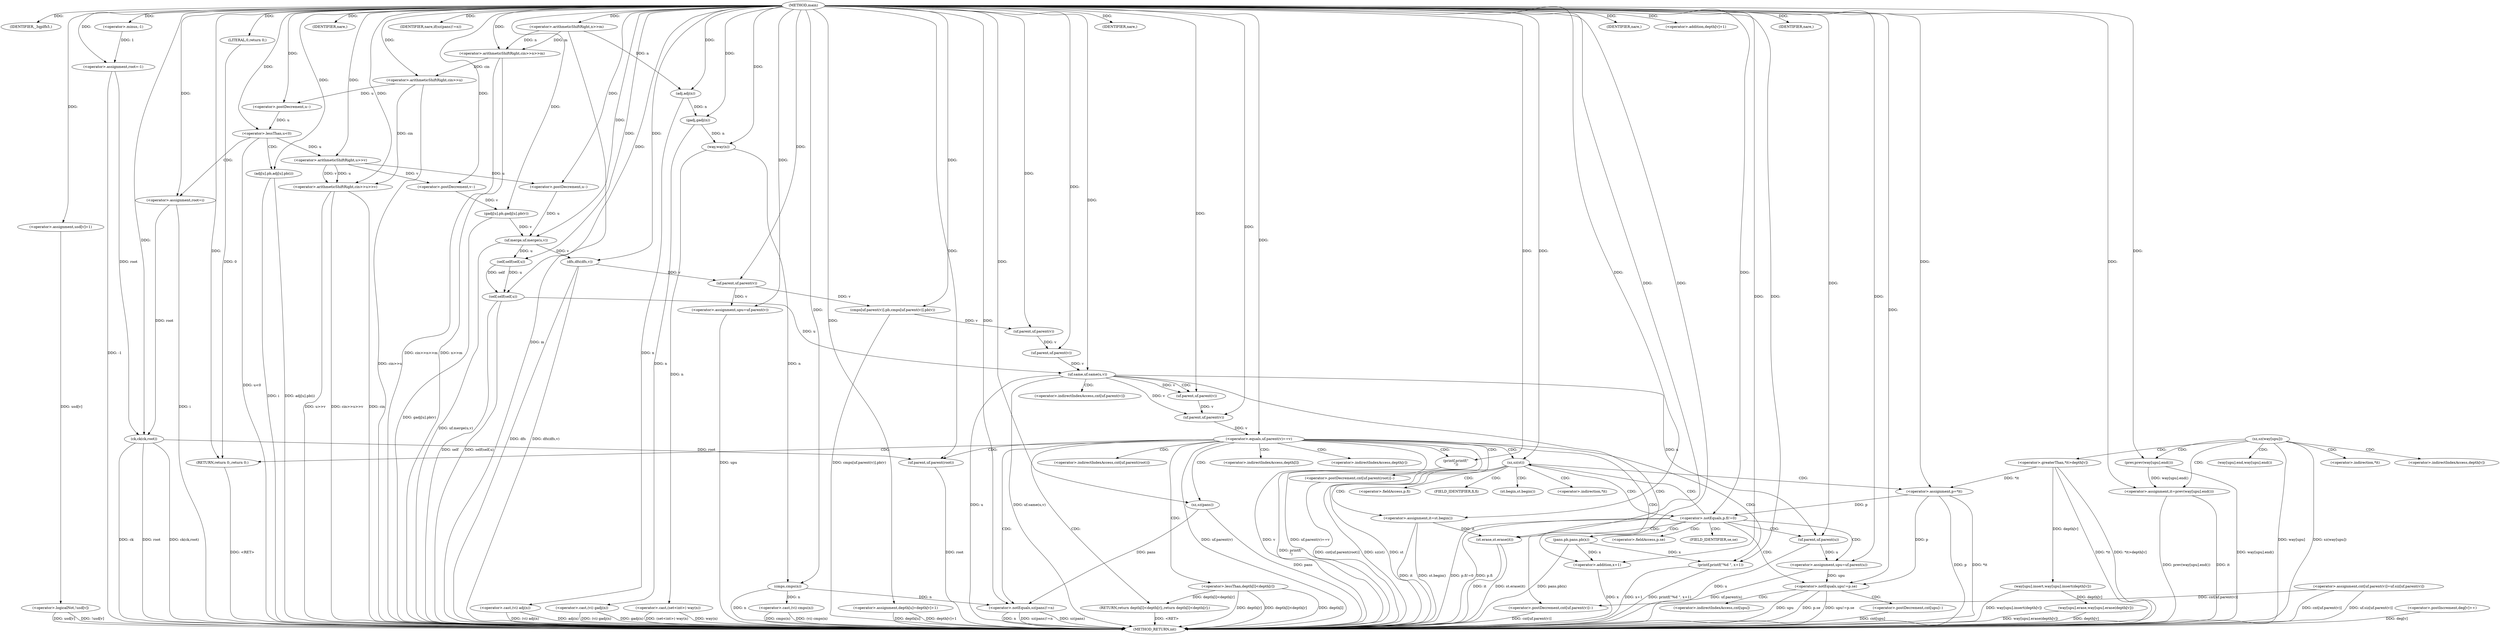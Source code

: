 digraph "main" {  
"1000235" [label = "(METHOD,main)" ]
"1000508" [label = "(METHOD_RETURN,int)" ]
"1000237" [label = "(IDENTIFIER,_3qplfh5,)" ]
"1000240" [label = "(<operator>.arithmeticShiftRight,cin>>n>>m)" ]
"1000246" [label = "(<operator>.assignment,root=-1)" ]
"1000250" [label = "(<operator>.cast,(vi) adj(n))" ]
"1000272" [label = "(<operator>.cast,(vi) gadj(n))" ]
"1000341" [label = "(<operator>.cast,(set<int>) way(n))" ]
"1000384" [label = "(ck,ck(ck,root))" ]
"1000387" [label = "(<operator>.cast,(vi) cmps(n))" ]
"1000439" [label = "(<operator>.postDecrement,cnt[uf.parent(root)]--)" ]
"1000504" [label = "(printf,printf(\"\n\"))" ]
"1000506" [label = "(RETURN,return 0;,return 0;)" ]
"1000256" [label = "(<operator>.arithmeticShiftRight,cin>>u)" ]
"1000259" [label = "(<operator>.postDecrement,u--)" ]
"1000279" [label = "(<operator>.arithmeticShiftRight,cin>>u>>v)" ]
"1000289" [label = "(gadj[u].pb,gadj[u].pb(v))" ]
"1000291" [label = "(<operator>.postIncrement,deg[v]++)" ]
"1000299" [label = "(<operator>.assignment,usd[v]=1)" ]
"1000328" [label = "(IDENTIFIER,nare,)" ]
"1000347" [label = "(<operator>.assignment,upu=uf.parent(v))" ]
"1000371" [label = "(way[upu].insert,way[upu].insert(depth[v]))" ]
"1000380" [label = "(way[upu].erase,way[upu].erase(depth[v]))" ]
"1000446" [label = "(sz,sz(st))" ]
"1000492" [label = "(<operator>.notEquals,sz(pans)!=n)" ]
"1000496" [label = "(IDENTIFIER,nare,if(sz(pans)!=n))" ]
"1000499" [label = "(printf,printf(\"%d \", x+1))" ]
"1000507" [label = "(LITERAL,0,return 0;)" ]
"1000242" [label = "(<operator>.arithmeticShiftRight,n>>m)" ]
"1000248" [label = "(<operator>.minus,-1)" ]
"1000252" [label = "(adj,adj(n))" ]
"1000262" [label = "(<operator>.lessThan,u<0)" ]
"1000265" [label = "(<operator>.assignment,root=i)" ]
"1000274" [label = "(gadj,gadj(n))" ]
"1000285" [label = "(<operator>.postDecrement,u--)" ]
"1000287" [label = "(<operator>.postDecrement,v--)" ]
"1000312" [label = "(uf.merge,uf.merge(u,v))" ]
"1000315" [label = "(<operator>.assignment,depth[u]=depth[v]+1)" ]
"1000324" [label = "(self,self(self,u))" ]
"1000330" [label = "(dfs,dfs(dfs,v))" ]
"1000335" [label = "(<operator>.logicalNot,!usd[v])" ]
"1000343" [label = "(way,way(n))" ]
"1000352" [label = "(sz,sz(way[upu]))" ]
"1000377" [label = "(self,self(self,u))" ]
"1000389" [label = "(cmps,cmps(n))" ]
"1000395" [label = "(cmps[uf.parent(v)].pb,cmps[uf.parent(v)].pb(v))" ]
"1000397" [label = "(<operator>.assignment,cnt[uf.parent(v)]=uf.siz[uf.parent(v)])" ]
"1000450" [label = "(<operator>.assignment,it=st.begin())" ]
"1000454" [label = "(<operator>.assignment,p=*it)" ]
"1000465" [label = "(st.erase,st.erase(it))" ]
"1000269" [label = "(adj[u].pb,adj[u].pb(i))" ]
"1000281" [label = "(<operator>.arithmeticShiftRight,u>>v)" ]
"1000340" [label = "(IDENTIFIER,nare,)" ]
"1000349" [label = "(uf.parent,uf.parent(v))" ]
"1000358" [label = "(<operator>.assignment,it=prev(way[upu].end()))" ]
"1000422" [label = "(<operator>.equals,uf.parent(v)==v)" ]
"1000442" [label = "(uf.parent,uf.parent(root))" ]
"1000459" [label = "(<operator>.notEquals,p.fi!=0)" ]
"1000469" [label = "(pans.pb,pans.pb(x))" ]
"1000493" [label = "(sz,sz(pans))" ]
"1000501" [label = "(<operator>.addition,x+1)" ]
"1000311" [label = "(IDENTIFIER,nare,)" ]
"1000319" [label = "(<operator>.addition,depth[v]+1)" ]
"1000363" [label = "(<operator>.greaterThan,*it>depth[v])" ]
"1000412" [label = "(uf.same,uf.same(u,v))" ]
"1000415" [label = "(<operator>.postDecrement,cnt[uf.parent(v)]--)" ]
"1000474" [label = "(<operator>.assignment,upu=uf.parent(u))" ]
"1000360" [label = "(prev,prev(way[upu].end()))" ]
"1000370" [label = "(IDENTIFIER,nare,)" ]
"1000400" [label = "(uf.parent,uf.parent(v))" ]
"1000406" [label = "(uf.parent,uf.parent(v))" ]
"1000423" [label = "(uf.parent,uf.parent(v))" ]
"1000428" [label = "(RETURN,return depth[l]<depth[r];,return depth[l]<depth[r];)" ]
"1000479" [label = "(<operator>.notEquals,upu!=p.se)" ]
"1000429" [label = "(<operator>.lessThan,depth[l]<depth[r])" ]
"1000476" [label = "(uf.parent,uf.parent(u))" ]
"1000486" [label = "(<operator>.postDecrement,cnt[upu]--)" ]
"1000418" [label = "(uf.parent,uf.parent(v))" ]
"1000440" [label = "(<operator>.indirectIndexAccess,cnt[uf.parent(root)])" ]
"1000452" [label = "(st.begin,st.begin())" ]
"1000456" [label = "(<operator>.indirection,*it)" ]
"1000460" [label = "(<operator>.fieldAccess,p.fi)" ]
"1000361" [label = "(way[upu].end,way[upu].end())" ]
"1000364" [label = "(<operator>.indirection,*it)" ]
"1000366" [label = "(<operator>.indirectIndexAccess,depth[v])" ]
"1000416" [label = "(<operator>.indirectIndexAccess,cnt[uf.parent(v)])" ]
"1000462" [label = "(FIELD_IDENTIFIER,fi,fi)" ]
"1000481" [label = "(<operator>.fieldAccess,p.se)" ]
"1000430" [label = "(<operator>.indirectIndexAccess,depth[l])" ]
"1000433" [label = "(<operator>.indirectIndexAccess,depth[r])" ]
"1000483" [label = "(FIELD_IDENTIFIER,se,se)" ]
"1000487" [label = "(<operator>.indirectIndexAccess,cnt[upu])" ]
  "1000506" -> "1000508"  [ label = "DDG: <RET>"] 
  "1000428" -> "1000508"  [ label = "DDG: <RET>"] 
  "1000242" -> "1000508"  [ label = "DDG: m"] 
  "1000240" -> "1000508"  [ label = "DDG: n>>m"] 
  "1000240" -> "1000508"  [ label = "DDG: cin>>n>>m"] 
  "1000246" -> "1000508"  [ label = "DDG: -1"] 
  "1000250" -> "1000508"  [ label = "DDG: adj(n)"] 
  "1000250" -> "1000508"  [ label = "DDG: (vi) adj(n)"] 
  "1000256" -> "1000508"  [ label = "DDG: cin>>u"] 
  "1000262" -> "1000508"  [ label = "DDG: u<0"] 
  "1000269" -> "1000508"  [ label = "DDG: i"] 
  "1000269" -> "1000508"  [ label = "DDG: adj[u].pb(i)"] 
  "1000265" -> "1000508"  [ label = "DDG: i"] 
  "1000272" -> "1000508"  [ label = "DDG: gadj(n)"] 
  "1000272" -> "1000508"  [ label = "DDG: (vi) gadj(n)"] 
  "1000279" -> "1000508"  [ label = "DDG: cin"] 
  "1000279" -> "1000508"  [ label = "DDG: u>>v"] 
  "1000279" -> "1000508"  [ label = "DDG: cin>>u>>v"] 
  "1000289" -> "1000508"  [ label = "DDG: gadj[u].pb(v)"] 
  "1000291" -> "1000508"  [ label = "DDG: deg[v]"] 
  "1000312" -> "1000508"  [ label = "DDG: uf.merge(u,v)"] 
  "1000315" -> "1000508"  [ label = "DDG: depth[u]"] 
  "1000315" -> "1000508"  [ label = "DDG: depth[v]+1"] 
  "1000330" -> "1000508"  [ label = "DDG: dfs(dfs,v)"] 
  "1000335" -> "1000508"  [ label = "DDG: usd[v]"] 
  "1000335" -> "1000508"  [ label = "DDG: !usd[v]"] 
  "1000341" -> "1000508"  [ label = "DDG: way(n)"] 
  "1000341" -> "1000508"  [ label = "DDG: (set<int>) way(n)"] 
  "1000347" -> "1000508"  [ label = "DDG: upu"] 
  "1000352" -> "1000508"  [ label = "DDG: way[upu]"] 
  "1000352" -> "1000508"  [ label = "DDG: sz(way[upu])"] 
  "1000358" -> "1000508"  [ label = "DDG: it"] 
  "1000360" -> "1000508"  [ label = "DDG: way[upu].end()"] 
  "1000358" -> "1000508"  [ label = "DDG: prev(way[upu].end())"] 
  "1000363" -> "1000508"  [ label = "DDG: *it"] 
  "1000363" -> "1000508"  [ label = "DDG: *it>depth[v]"] 
  "1000371" -> "1000508"  [ label = "DDG: way[upu].insert(depth[v])"] 
  "1000377" -> "1000508"  [ label = "DDG: self"] 
  "1000377" -> "1000508"  [ label = "DDG: self(self,u)"] 
  "1000380" -> "1000508"  [ label = "DDG: depth[v]"] 
  "1000380" -> "1000508"  [ label = "DDG: way[upu].erase(depth[v])"] 
  "1000384" -> "1000508"  [ label = "DDG: root"] 
  "1000384" -> "1000508"  [ label = "DDG: ck(ck,root)"] 
  "1000389" -> "1000508"  [ label = "DDG: n"] 
  "1000387" -> "1000508"  [ label = "DDG: cmps(n)"] 
  "1000387" -> "1000508"  [ label = "DDG: (vi) cmps(n)"] 
  "1000395" -> "1000508"  [ label = "DDG: cmps[uf.parent(v)].pb(v)"] 
  "1000397" -> "1000508"  [ label = "DDG: cnt[uf.parent(v)]"] 
  "1000397" -> "1000508"  [ label = "DDG: uf.siz[uf.parent(v)]"] 
  "1000412" -> "1000508"  [ label = "DDG: u"] 
  "1000412" -> "1000508"  [ label = "DDG: uf.same(u,v)"] 
  "1000415" -> "1000508"  [ label = "DDG: cnt[uf.parent(v)]"] 
  "1000422" -> "1000508"  [ label = "DDG: uf.parent(v)"] 
  "1000422" -> "1000508"  [ label = "DDG: v"] 
  "1000422" -> "1000508"  [ label = "DDG: uf.parent(v)==v"] 
  "1000442" -> "1000508"  [ label = "DDG: root"] 
  "1000439" -> "1000508"  [ label = "DDG: cnt[uf.parent(root)]"] 
  "1000446" -> "1000508"  [ label = "DDG: st"] 
  "1000446" -> "1000508"  [ label = "DDG: sz(st)"] 
  "1000450" -> "1000508"  [ label = "DDG: it"] 
  "1000450" -> "1000508"  [ label = "DDG: st.begin()"] 
  "1000454" -> "1000508"  [ label = "DDG: p"] 
  "1000454" -> "1000508"  [ label = "DDG: *it"] 
  "1000459" -> "1000508"  [ label = "DDG: p.fi"] 
  "1000459" -> "1000508"  [ label = "DDG: p.fi!=0"] 
  "1000465" -> "1000508"  [ label = "DDG: it"] 
  "1000465" -> "1000508"  [ label = "DDG: st.erase(it)"] 
  "1000469" -> "1000508"  [ label = "DDG: pans.pb(x)"] 
  "1000476" -> "1000508"  [ label = "DDG: u"] 
  "1000474" -> "1000508"  [ label = "DDG: uf.parent(u)"] 
  "1000479" -> "1000508"  [ label = "DDG: upu"] 
  "1000479" -> "1000508"  [ label = "DDG: p.se"] 
  "1000479" -> "1000508"  [ label = "DDG: upu!=p.se"] 
  "1000486" -> "1000508"  [ label = "DDG: cnt[upu]"] 
  "1000493" -> "1000508"  [ label = "DDG: pans"] 
  "1000492" -> "1000508"  [ label = "DDG: sz(pans)"] 
  "1000492" -> "1000508"  [ label = "DDG: n"] 
  "1000492" -> "1000508"  [ label = "DDG: sz(pans)!=n"] 
  "1000501" -> "1000508"  [ label = "DDG: x"] 
  "1000499" -> "1000508"  [ label = "DDG: x+1"] 
  "1000499" -> "1000508"  [ label = "DDG: printf(\"%d \", x+1)"] 
  "1000504" -> "1000508"  [ label = "DDG: printf(\"\n\")"] 
  "1000429" -> "1000508"  [ label = "DDG: depth[l]"] 
  "1000429" -> "1000508"  [ label = "DDG: depth[r]"] 
  "1000429" -> "1000508"  [ label = "DDG: depth[l]<depth[r]"] 
  "1000330" -> "1000508"  [ label = "DDG: dfs"] 
  "1000384" -> "1000508"  [ label = "DDG: ck"] 
  "1000235" -> "1000237"  [ label = "DDG: "] 
  "1000248" -> "1000246"  [ label = "DDG: 1"] 
  "1000507" -> "1000506"  [ label = "DDG: 0"] 
  "1000235" -> "1000506"  [ label = "DDG: "] 
  "1000235" -> "1000240"  [ label = "DDG: "] 
  "1000242" -> "1000240"  [ label = "DDG: n"] 
  "1000242" -> "1000240"  [ label = "DDG: m"] 
  "1000235" -> "1000246"  [ label = "DDG: "] 
  "1000252" -> "1000250"  [ label = "DDG: n"] 
  "1000274" -> "1000272"  [ label = "DDG: n"] 
  "1000235" -> "1000299"  [ label = "DDG: "] 
  "1000235" -> "1000328"  [ label = "DDG: "] 
  "1000343" -> "1000341"  [ label = "DDG: n"] 
  "1000349" -> "1000347"  [ label = "DDG: v"] 
  "1000235" -> "1000384"  [ label = "DDG: "] 
  "1000246" -> "1000384"  [ label = "DDG: root"] 
  "1000265" -> "1000384"  [ label = "DDG: root"] 
  "1000389" -> "1000387"  [ label = "DDG: n"] 
  "1000235" -> "1000496"  [ label = "DDG: "] 
  "1000235" -> "1000504"  [ label = "DDG: "] 
  "1000235" -> "1000507"  [ label = "DDG: "] 
  "1000235" -> "1000242"  [ label = "DDG: "] 
  "1000235" -> "1000248"  [ label = "DDG: "] 
  "1000242" -> "1000252"  [ label = "DDG: n"] 
  "1000235" -> "1000252"  [ label = "DDG: "] 
  "1000240" -> "1000256"  [ label = "DDG: cin"] 
  "1000235" -> "1000256"  [ label = "DDG: "] 
  "1000256" -> "1000259"  [ label = "DDG: u"] 
  "1000235" -> "1000259"  [ label = "DDG: "] 
  "1000235" -> "1000265"  [ label = "DDG: "] 
  "1000252" -> "1000274"  [ label = "DDG: n"] 
  "1000235" -> "1000274"  [ label = "DDG: "] 
  "1000256" -> "1000279"  [ label = "DDG: cin"] 
  "1000235" -> "1000279"  [ label = "DDG: "] 
  "1000281" -> "1000279"  [ label = "DDG: v"] 
  "1000281" -> "1000279"  [ label = "DDG: u"] 
  "1000287" -> "1000289"  [ label = "DDG: v"] 
  "1000235" -> "1000289"  [ label = "DDG: "] 
  "1000235" -> "1000315"  [ label = "DDG: "] 
  "1000274" -> "1000343"  [ label = "DDG: n"] 
  "1000235" -> "1000343"  [ label = "DDG: "] 
  "1000235" -> "1000347"  [ label = "DDG: "] 
  "1000363" -> "1000371"  [ label = "DDG: depth[v]"] 
  "1000371" -> "1000380"  [ label = "DDG: depth[v]"] 
  "1000343" -> "1000389"  [ label = "DDG: n"] 
  "1000235" -> "1000389"  [ label = "DDG: "] 
  "1000235" -> "1000446"  [ label = "DDG: "] 
  "1000235" -> "1000450"  [ label = "DDG: "] 
  "1000363" -> "1000454"  [ label = "DDG: *it"] 
  "1000493" -> "1000492"  [ label = "DDG: pans"] 
  "1000389" -> "1000492"  [ label = "DDG: n"] 
  "1000235" -> "1000492"  [ label = "DDG: "] 
  "1000235" -> "1000499"  [ label = "DDG: "] 
  "1000469" -> "1000499"  [ label = "DDG: x"] 
  "1000259" -> "1000262"  [ label = "DDG: u"] 
  "1000235" -> "1000262"  [ label = "DDG: "] 
  "1000262" -> "1000281"  [ label = "DDG: u"] 
  "1000235" -> "1000281"  [ label = "DDG: "] 
  "1000281" -> "1000285"  [ label = "DDG: u"] 
  "1000235" -> "1000285"  [ label = "DDG: "] 
  "1000281" -> "1000287"  [ label = "DDG: v"] 
  "1000235" -> "1000287"  [ label = "DDG: "] 
  "1000285" -> "1000312"  [ label = "DDG: u"] 
  "1000235" -> "1000312"  [ label = "DDG: "] 
  "1000289" -> "1000312"  [ label = "DDG: v"] 
  "1000235" -> "1000324"  [ label = "DDG: "] 
  "1000312" -> "1000324"  [ label = "DDG: u"] 
  "1000235" -> "1000330"  [ label = "DDG: "] 
  "1000312" -> "1000330"  [ label = "DDG: v"] 
  "1000299" -> "1000335"  [ label = "DDG: usd[v]"] 
  "1000235" -> "1000340"  [ label = "DDG: "] 
  "1000330" -> "1000349"  [ label = "DDG: v"] 
  "1000235" -> "1000349"  [ label = "DDG: "] 
  "1000360" -> "1000358"  [ label = "DDG: way[upu].end()"] 
  "1000324" -> "1000377"  [ label = "DDG: self"] 
  "1000235" -> "1000377"  [ label = "DDG: "] 
  "1000324" -> "1000377"  [ label = "DDG: u"] 
  "1000349" -> "1000395"  [ label = "DDG: v"] 
  "1000235" -> "1000395"  [ label = "DDG: "] 
  "1000384" -> "1000442"  [ label = "DDG: root"] 
  "1000235" -> "1000442"  [ label = "DDG: "] 
  "1000235" -> "1000454"  [ label = "DDG: "] 
  "1000450" -> "1000465"  [ label = "DDG: it"] 
  "1000235" -> "1000465"  [ label = "DDG: "] 
  "1000235" -> "1000493"  [ label = "DDG: "] 
  "1000469" -> "1000501"  [ label = "DDG: x"] 
  "1000235" -> "1000501"  [ label = "DDG: "] 
  "1000235" -> "1000269"  [ label = "DDG: "] 
  "1000235" -> "1000311"  [ label = "DDG: "] 
  "1000235" -> "1000319"  [ label = "DDG: "] 
  "1000235" -> "1000358"  [ label = "DDG: "] 
  "1000423" -> "1000422"  [ label = "DDG: v"] 
  "1000235" -> "1000422"  [ label = "DDG: "] 
  "1000454" -> "1000459"  [ label = "DDG: p"] 
  "1000235" -> "1000459"  [ label = "DDG: "] 
  "1000235" -> "1000469"  [ label = "DDG: "] 
  "1000476" -> "1000474"  [ label = "DDG: u"] 
  "1000235" -> "1000360"  [ label = "DDG: "] 
  "1000235" -> "1000370"  [ label = "DDG: "] 
  "1000395" -> "1000400"  [ label = "DDG: v"] 
  "1000235" -> "1000400"  [ label = "DDG: "] 
  "1000400" -> "1000406"  [ label = "DDG: v"] 
  "1000235" -> "1000406"  [ label = "DDG: "] 
  "1000377" -> "1000412"  [ label = "DDG: u"] 
  "1000235" -> "1000412"  [ label = "DDG: "] 
  "1000406" -> "1000412"  [ label = "DDG: v"] 
  "1000397" -> "1000415"  [ label = "DDG: cnt[uf.parent(v)]"] 
  "1000412" -> "1000423"  [ label = "DDG: v"] 
  "1000418" -> "1000423"  [ label = "DDG: v"] 
  "1000235" -> "1000423"  [ label = "DDG: "] 
  "1000429" -> "1000428"  [ label = "DDG: depth[l]<depth[r]"] 
  "1000235" -> "1000474"  [ label = "DDG: "] 
  "1000412" -> "1000476"  [ label = "DDG: u"] 
  "1000235" -> "1000476"  [ label = "DDG: "] 
  "1000474" -> "1000479"  [ label = "DDG: upu"] 
  "1000235" -> "1000479"  [ label = "DDG: "] 
  "1000454" -> "1000479"  [ label = "DDG: p"] 
  "1000412" -> "1000418"  [ label = "DDG: v"] 
  "1000235" -> "1000418"  [ label = "DDG: "] 
  "1000446" -> "1000456"  [ label = "CDG: "] 
  "1000446" -> "1000462"  [ label = "CDG: "] 
  "1000446" -> "1000459"  [ label = "CDG: "] 
  "1000446" -> "1000452"  [ label = "CDG: "] 
  "1000446" -> "1000450"  [ label = "CDG: "] 
  "1000446" -> "1000454"  [ label = "CDG: "] 
  "1000446" -> "1000460"  [ label = "CDG: "] 
  "1000262" -> "1000265"  [ label = "CDG: "] 
  "1000262" -> "1000269"  [ label = "CDG: "] 
  "1000352" -> "1000360"  [ label = "CDG: "] 
  "1000352" -> "1000366"  [ label = "CDG: "] 
  "1000352" -> "1000363"  [ label = "CDG: "] 
  "1000352" -> "1000361"  [ label = "CDG: "] 
  "1000352" -> "1000358"  [ label = "CDG: "] 
  "1000352" -> "1000364"  [ label = "CDG: "] 
  "1000422" -> "1000439"  [ label = "CDG: "] 
  "1000422" -> "1000504"  [ label = "CDG: "] 
  "1000422" -> "1000430"  [ label = "CDG: "] 
  "1000422" -> "1000499"  [ label = "CDG: "] 
  "1000422" -> "1000493"  [ label = "CDG: "] 
  "1000422" -> "1000506"  [ label = "CDG: "] 
  "1000422" -> "1000446"  [ label = "CDG: "] 
  "1000422" -> "1000492"  [ label = "CDG: "] 
  "1000422" -> "1000501"  [ label = "CDG: "] 
  "1000422" -> "1000440"  [ label = "CDG: "] 
  "1000422" -> "1000429"  [ label = "CDG: "] 
  "1000422" -> "1000428"  [ label = "CDG: "] 
  "1000422" -> "1000442"  [ label = "CDG: "] 
  "1000422" -> "1000433"  [ label = "CDG: "] 
  "1000459" -> "1000483"  [ label = "CDG: "] 
  "1000459" -> "1000465"  [ label = "CDG: "] 
  "1000459" -> "1000474"  [ label = "CDG: "] 
  "1000459" -> "1000479"  [ label = "CDG: "] 
  "1000459" -> "1000446"  [ label = "CDG: "] 
  "1000459" -> "1000469"  [ label = "CDG: "] 
  "1000459" -> "1000476"  [ label = "CDG: "] 
  "1000459" -> "1000481"  [ label = "CDG: "] 
  "1000412" -> "1000415"  [ label = "CDG: "] 
  "1000412" -> "1000418"  [ label = "CDG: "] 
  "1000412" -> "1000416"  [ label = "CDG: "] 
  "1000479" -> "1000486"  [ label = "CDG: "] 
  "1000479" -> "1000487"  [ label = "CDG: "] 
}
